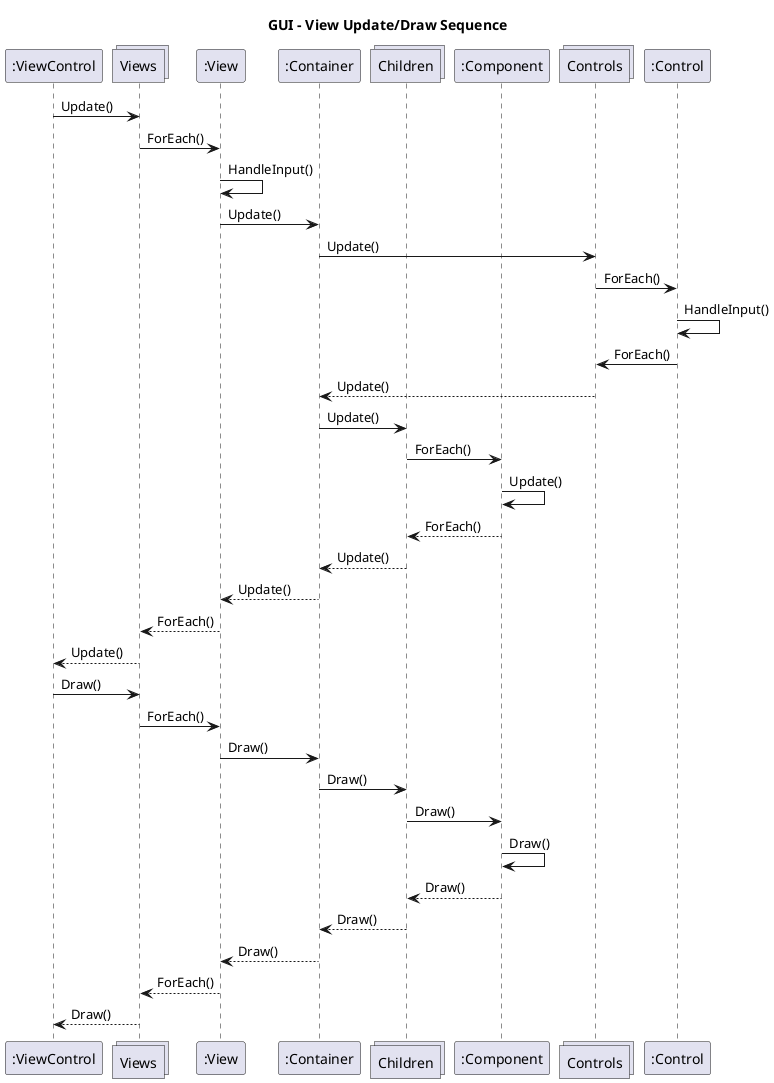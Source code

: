 @startuml ViewSequence
title GUI - View Update/Draw Sequence

participant ":ViewControl" as ViewControl

collections "Views" as Views
participant ":View" as View

participant ":Container" as Container

collections "Children" as Components
participant ":Component" as Component

collections "Controls" as Controls
participant ":Control" as Control

ViewControl -> Views : Update()
    Views -> View : ForEach()
        View -> View : HandleInput()
        View -> Container : Update()
            Container -> Controls : Update()
                Controls -> Control : ForEach()
                    Control -> Control : HandleInput()
                Controls <- Control : ForEach()
            Container <-- Controls : Update()
            Container -> Components : Update()
                Components -> Component : ForEach()
                    Component -> Component : Update()
                Components <-- Component : ForEach()
            Container <-- Components : Update()
        View <-- Container : Update()
    Views <-- View : ForEach()
ViewControl <-- Views : Update()

ViewControl -> Views : Draw()
    Views -> View : ForEach()
        View -> Container : Draw()
            Container -> Components : Draw()
                Components -> Component : Draw()
                    Component -> Component : Draw()
                Components <-- Component : Draw()
            Container <-- Components : Draw()
        View <-- Container : Draw()
    Views <-- View : ForEach()
ViewControl <-- Views : Draw()

@enduml